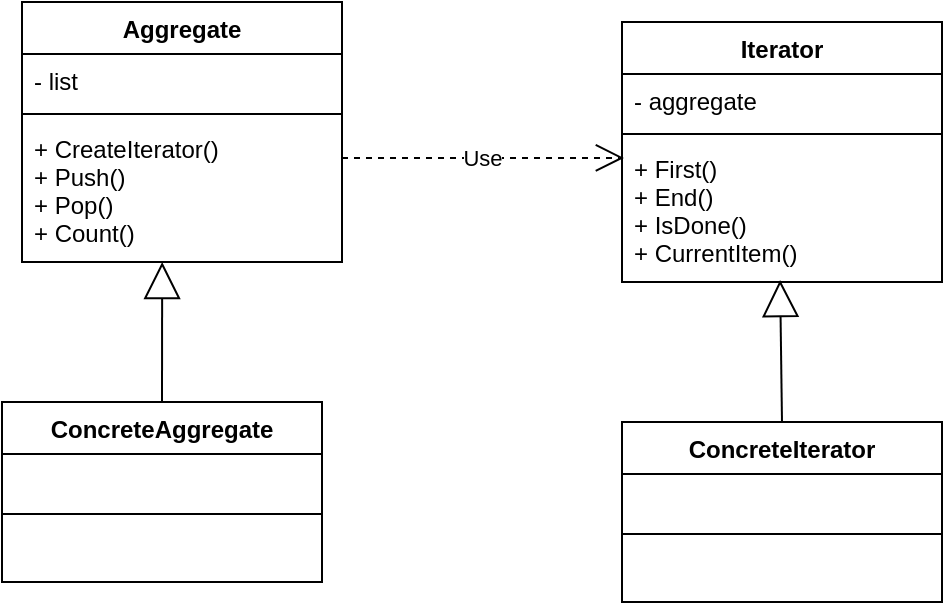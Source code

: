 <mxfile version="14.6.13" type="device"><diagram id="C5RBs43oDa-KdzZeNtuy" name="Page-1"><mxGraphModel dx="1422" dy="822" grid="1" gridSize="10" guides="1" tooltips="1" connect="1" arrows="1" fold="1" page="1" pageScale="1" pageWidth="827" pageHeight="1169" math="0" shadow="0"><root><mxCell id="WIyWlLk6GJQsqaUBKTNV-0"/><mxCell id="WIyWlLk6GJQsqaUBKTNV-1" parent="WIyWlLk6GJQsqaUBKTNV-0"/><mxCell id="UYC3t-GqzoxPdXMF8YHL-0" value="Iterator" style="swimlane;fontStyle=1;align=center;verticalAlign=top;childLayout=stackLayout;horizontal=1;startSize=26;horizontalStack=0;resizeParent=1;resizeParentMax=0;resizeLast=0;collapsible=1;marginBottom=0;" parent="WIyWlLk6GJQsqaUBKTNV-1" vertex="1"><mxGeometry x="460" y="280" width="160" height="130" as="geometry"/></mxCell><mxCell id="UYC3t-GqzoxPdXMF8YHL-1" value="- aggregate" style="text;strokeColor=none;fillColor=none;align=left;verticalAlign=top;spacingLeft=4;spacingRight=4;overflow=hidden;rotatable=0;points=[[0,0.5],[1,0.5]];portConstraint=eastwest;" parent="UYC3t-GqzoxPdXMF8YHL-0" vertex="1"><mxGeometry y="26" width="160" height="26" as="geometry"/></mxCell><mxCell id="UYC3t-GqzoxPdXMF8YHL-2" value="" style="line;strokeWidth=1;fillColor=none;align=left;verticalAlign=middle;spacingTop=-1;spacingLeft=3;spacingRight=3;rotatable=0;labelPosition=right;points=[];portConstraint=eastwest;" parent="UYC3t-GqzoxPdXMF8YHL-0" vertex="1"><mxGeometry y="52" width="160" height="8" as="geometry"/></mxCell><mxCell id="UYC3t-GqzoxPdXMF8YHL-3" value="+ First()&#10;+ End()&#10;+ IsDone()&#10;+ CurrentItem()" style="text;strokeColor=none;fillColor=none;align=left;verticalAlign=top;spacingLeft=4;spacingRight=4;overflow=hidden;rotatable=0;points=[[0,0.5],[1,0.5]];portConstraint=eastwest;" parent="UYC3t-GqzoxPdXMF8YHL-0" vertex="1"><mxGeometry y="60" width="160" height="70" as="geometry"/></mxCell><mxCell id="UYC3t-GqzoxPdXMF8YHL-4" value="ConcreteIterator" style="swimlane;fontStyle=1;align=center;verticalAlign=top;childLayout=stackLayout;horizontal=1;startSize=26;horizontalStack=0;resizeParent=1;resizeParentMax=0;resizeLast=0;collapsible=1;marginBottom=0;" parent="WIyWlLk6GJQsqaUBKTNV-1" vertex="1"><mxGeometry x="460" y="480" width="160" height="90" as="geometry"/></mxCell><mxCell id="UYC3t-GqzoxPdXMF8YHL-5" value=" " style="text;strokeColor=none;fillColor=none;align=left;verticalAlign=top;spacingLeft=4;spacingRight=4;overflow=hidden;rotatable=0;points=[[0,0.5],[1,0.5]];portConstraint=eastwest;" parent="UYC3t-GqzoxPdXMF8YHL-4" vertex="1"><mxGeometry y="26" width="160" height="26" as="geometry"/></mxCell><mxCell id="UYC3t-GqzoxPdXMF8YHL-6" value="" style="line;strokeWidth=1;fillColor=none;align=left;verticalAlign=middle;spacingTop=-1;spacingLeft=3;spacingRight=3;rotatable=0;labelPosition=right;points=[];portConstraint=eastwest;" parent="UYC3t-GqzoxPdXMF8YHL-4" vertex="1"><mxGeometry y="52" width="160" height="8" as="geometry"/></mxCell><mxCell id="UYC3t-GqzoxPdXMF8YHL-7" value=" " style="text;strokeColor=none;fillColor=none;align=left;verticalAlign=top;spacingLeft=4;spacingRight=4;overflow=hidden;rotatable=0;points=[[0,0.5],[1,0.5]];portConstraint=eastwest;" parent="UYC3t-GqzoxPdXMF8YHL-4" vertex="1"><mxGeometry y="60" width="160" height="30" as="geometry"/></mxCell><mxCell id="UYC3t-GqzoxPdXMF8YHL-8" value="Aggregate" style="swimlane;fontStyle=1;align=center;verticalAlign=top;childLayout=stackLayout;horizontal=1;startSize=26;horizontalStack=0;resizeParent=1;resizeParentMax=0;resizeLast=0;collapsible=1;marginBottom=0;" parent="WIyWlLk6GJQsqaUBKTNV-1" vertex="1"><mxGeometry x="160" y="270" width="160" height="130" as="geometry"/></mxCell><mxCell id="UYC3t-GqzoxPdXMF8YHL-9" value="- list" style="text;strokeColor=none;fillColor=none;align=left;verticalAlign=top;spacingLeft=4;spacingRight=4;overflow=hidden;rotatable=0;points=[[0,0.5],[1,0.5]];portConstraint=eastwest;" parent="UYC3t-GqzoxPdXMF8YHL-8" vertex="1"><mxGeometry y="26" width="160" height="26" as="geometry"/></mxCell><mxCell id="UYC3t-GqzoxPdXMF8YHL-10" value="" style="line;strokeWidth=1;fillColor=none;align=left;verticalAlign=middle;spacingTop=-1;spacingLeft=3;spacingRight=3;rotatable=0;labelPosition=right;points=[];portConstraint=eastwest;" parent="UYC3t-GqzoxPdXMF8YHL-8" vertex="1"><mxGeometry y="52" width="160" height="8" as="geometry"/></mxCell><mxCell id="UYC3t-GqzoxPdXMF8YHL-11" value="+ CreateIterator()&#10;+ Push()&#10;+ Pop()&#10;+ Count()" style="text;strokeColor=none;fillColor=none;align=left;verticalAlign=top;spacingLeft=4;spacingRight=4;overflow=hidden;rotatable=0;points=[[0,0.5],[1,0.5]];portConstraint=eastwest;" parent="UYC3t-GqzoxPdXMF8YHL-8" vertex="1"><mxGeometry y="60" width="160" height="70" as="geometry"/></mxCell><mxCell id="UYC3t-GqzoxPdXMF8YHL-12" value="ConcreteAggregate" style="swimlane;fontStyle=1;align=center;verticalAlign=top;childLayout=stackLayout;horizontal=1;startSize=26;horizontalStack=0;resizeParent=1;resizeParentMax=0;resizeLast=0;collapsible=1;marginBottom=0;" parent="WIyWlLk6GJQsqaUBKTNV-1" vertex="1"><mxGeometry x="150" y="470" width="160" height="90" as="geometry"/></mxCell><mxCell id="UYC3t-GqzoxPdXMF8YHL-13" value=" " style="text;strokeColor=none;fillColor=none;align=left;verticalAlign=top;spacingLeft=4;spacingRight=4;overflow=hidden;rotatable=0;points=[[0,0.5],[1,0.5]];portConstraint=eastwest;" parent="UYC3t-GqzoxPdXMF8YHL-12" vertex="1"><mxGeometry y="26" width="160" height="26" as="geometry"/></mxCell><mxCell id="UYC3t-GqzoxPdXMF8YHL-14" value="" style="line;strokeWidth=1;fillColor=none;align=left;verticalAlign=middle;spacingTop=-1;spacingLeft=3;spacingRight=3;rotatable=0;labelPosition=right;points=[];portConstraint=eastwest;" parent="UYC3t-GqzoxPdXMF8YHL-12" vertex="1"><mxGeometry y="52" width="160" height="8" as="geometry"/></mxCell><mxCell id="UYC3t-GqzoxPdXMF8YHL-15" value=" " style="text;strokeColor=none;fillColor=none;align=left;verticalAlign=top;spacingLeft=4;spacingRight=4;overflow=hidden;rotatable=0;points=[[0,0.5],[1,0.5]];portConstraint=eastwest;" parent="UYC3t-GqzoxPdXMF8YHL-12" vertex="1"><mxGeometry y="60" width="160" height="30" as="geometry"/></mxCell><mxCell id="UYC3t-GqzoxPdXMF8YHL-16" value="" style="endArrow=block;endSize=16;endFill=0;html=1;exitX=0.5;exitY=0;exitDx=0;exitDy=0;entryX=0.494;entryY=0.986;entryDx=0;entryDy=0;entryPerimeter=0;" parent="WIyWlLk6GJQsqaUBKTNV-1" source="UYC3t-GqzoxPdXMF8YHL-4" target="UYC3t-GqzoxPdXMF8YHL-3" edge="1"><mxGeometry width="160" relative="1" as="geometry"><mxPoint x="500" y="420" as="sourcePoint"/><mxPoint x="660" y="420" as="targetPoint"/></mxGeometry></mxCell><mxCell id="UYC3t-GqzoxPdXMF8YHL-17" value="" style="endArrow=block;endSize=16;endFill=0;html=1;exitX=0.5;exitY=0;exitDx=0;exitDy=0;entryX=0.438;entryY=1;entryDx=0;entryDy=0;entryPerimeter=0;" parent="WIyWlLk6GJQsqaUBKTNV-1" source="UYC3t-GqzoxPdXMF8YHL-12" target="UYC3t-GqzoxPdXMF8YHL-11" edge="1"><mxGeometry width="160" relative="1" as="geometry"><mxPoint x="550" y="490" as="sourcePoint"/><mxPoint x="549.04" y="419.02" as="targetPoint"/></mxGeometry></mxCell><mxCell id="UYC3t-GqzoxPdXMF8YHL-18" value="Use" style="endArrow=open;endSize=12;dashed=1;html=1;entryX=0.006;entryY=0.114;entryDx=0;entryDy=0;entryPerimeter=0;" parent="WIyWlLk6GJQsqaUBKTNV-1" target="UYC3t-GqzoxPdXMF8YHL-3" edge="1"><mxGeometry width="160" relative="1" as="geometry"><mxPoint x="320" y="348" as="sourcePoint"/><mxPoint x="360" y="450" as="targetPoint"/></mxGeometry></mxCell></root></mxGraphModel></diagram></mxfile>